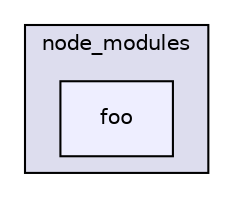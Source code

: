 digraph "gulp-src/node_modules/gulp/node_modules/liftoff/node_modules/resolve/test/resolver/bar/node_modules/foo" {
  compound=true
  node [ fontsize="10", fontname="Helvetica"];
  edge [ labelfontsize="10", labelfontname="Helvetica"];
  subgraph clusterdir_d179845168bf972daff7e5e8ec1debdb {
    graph [ bgcolor="#ddddee", pencolor="black", label="node_modules" fontname="Helvetica", fontsize="10", URL="dir_d179845168bf972daff7e5e8ec1debdb.html"]
  dir_05f17750a497adfa356c47c2bacaf31c [shape=box, label="foo", style="filled", fillcolor="#eeeeff", pencolor="black", URL="dir_05f17750a497adfa356c47c2bacaf31c.html"];
  }
}
